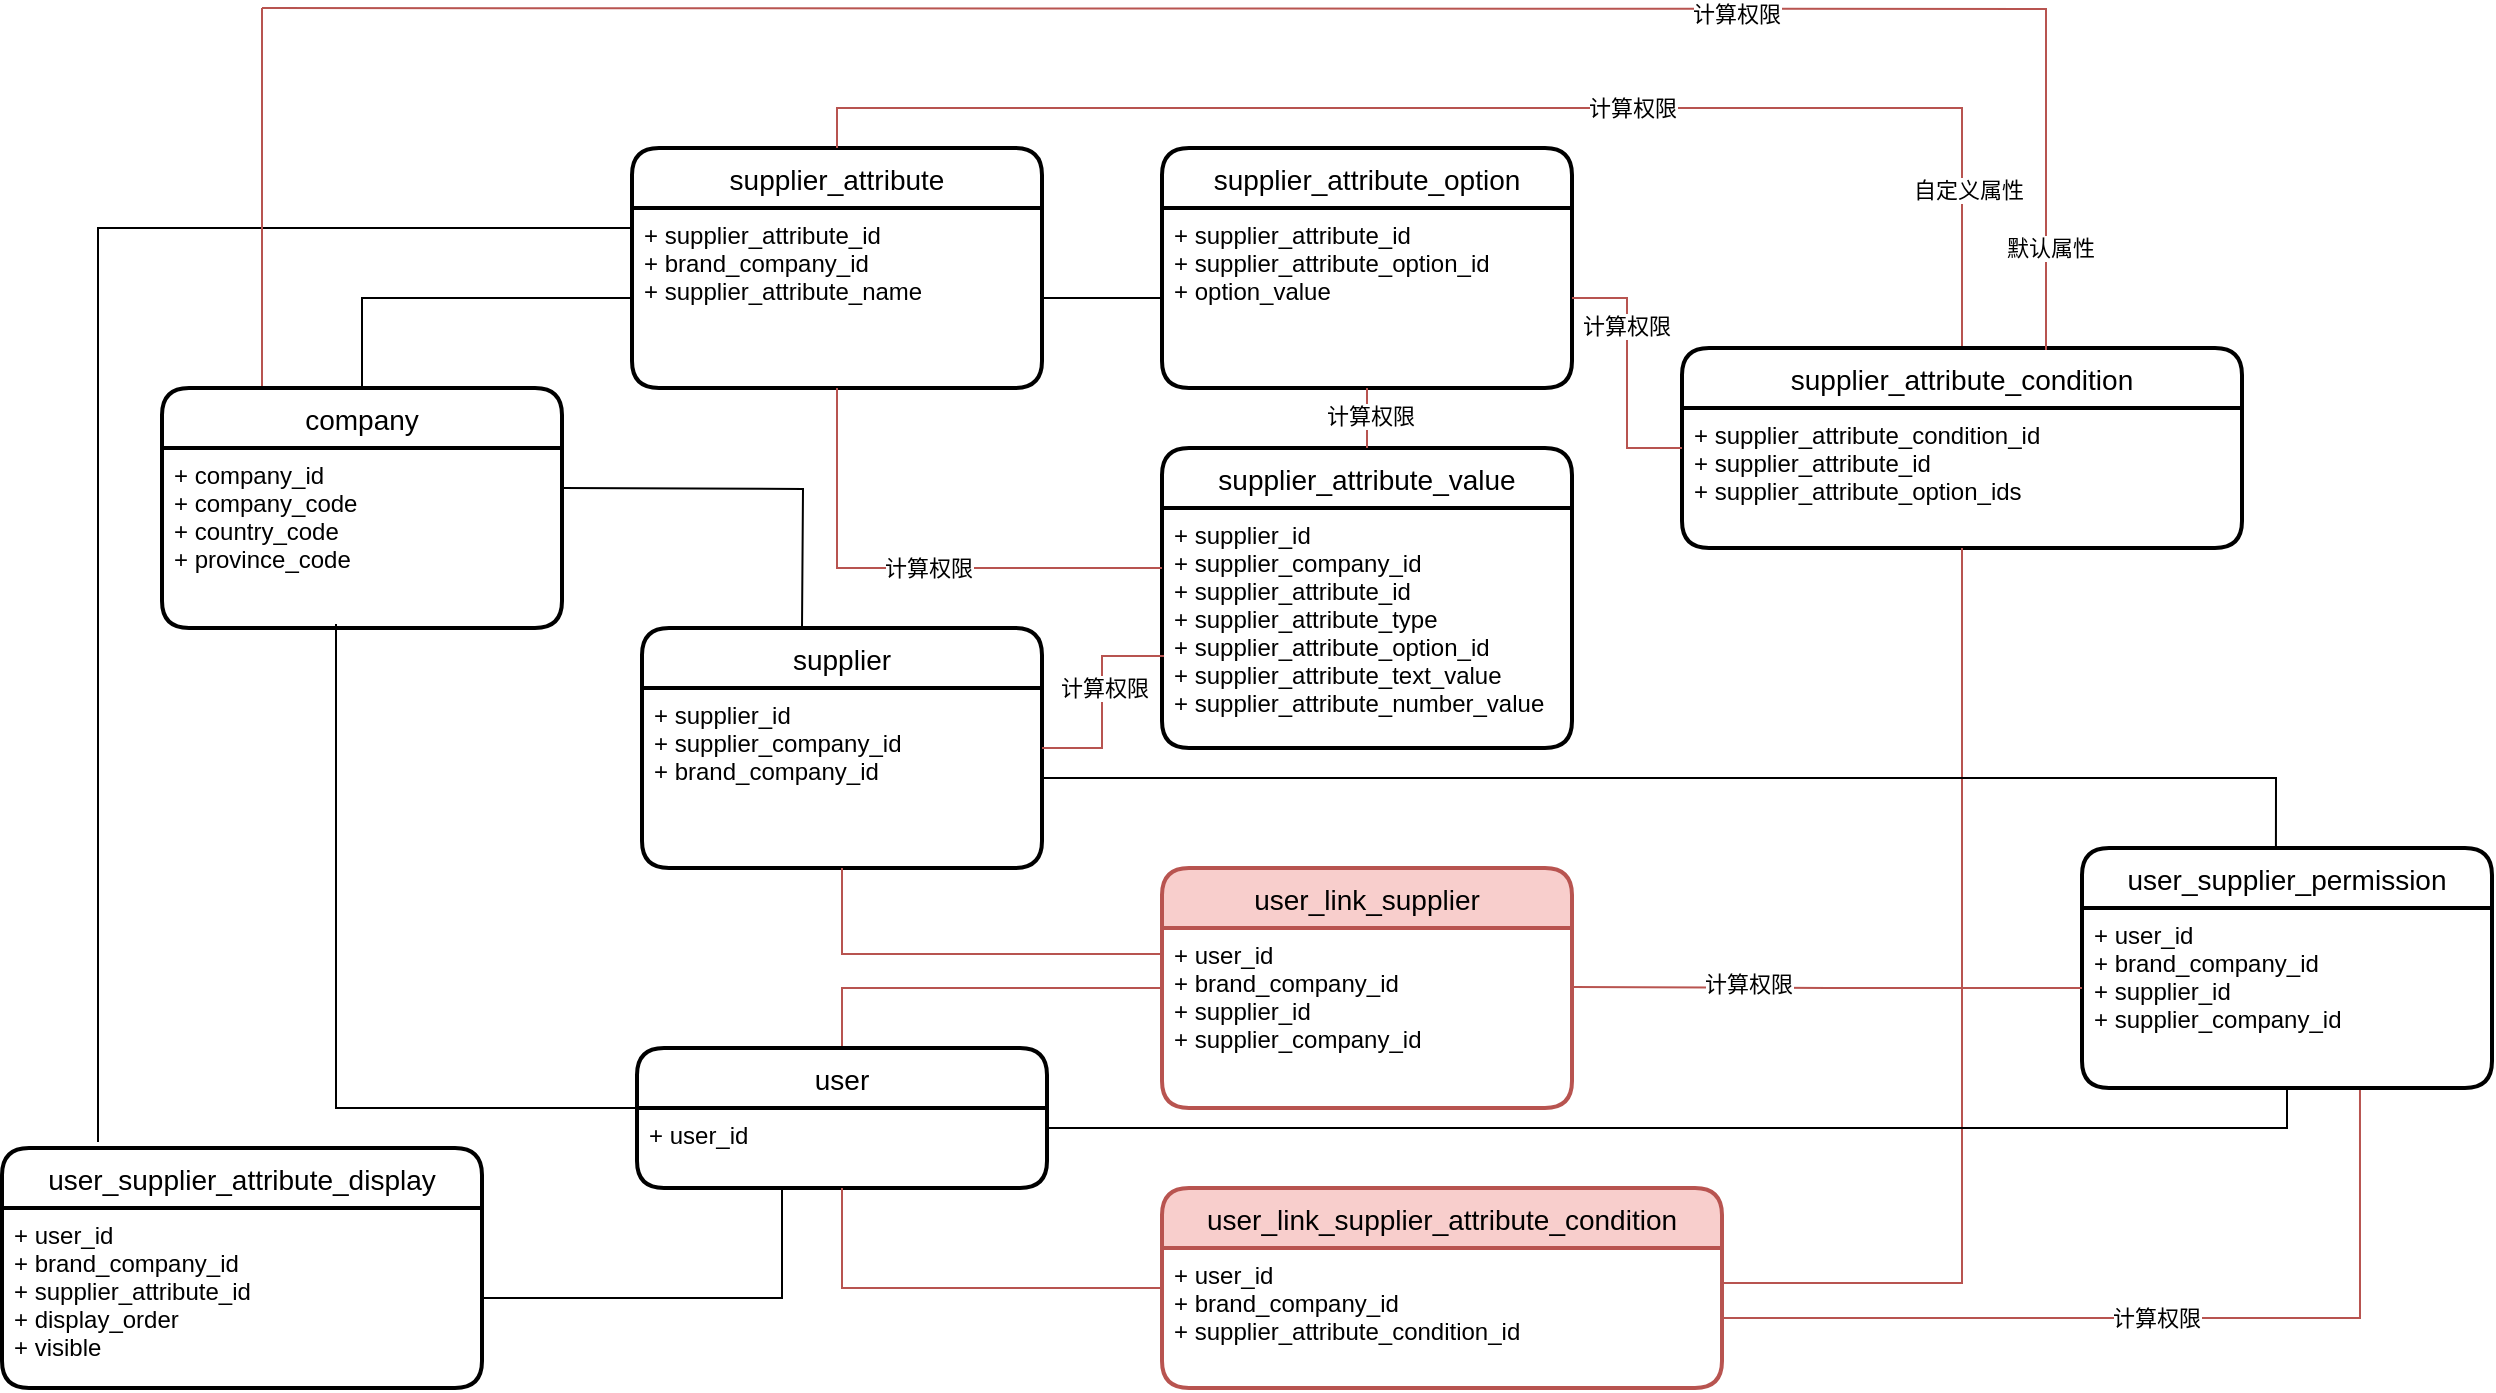 <mxfile version="22.1.16" type="github">
  <diagram name="第 1 页" id="CWyH6xY-v2KKDvgUtTO-">
    <mxGraphModel dx="1434" dy="795" grid="1" gridSize="10" guides="1" tooltips="1" connect="1" arrows="1" fold="1" page="1" pageScale="1" pageWidth="1654" pageHeight="1169" math="0" shadow="0">
      <root>
        <mxCell id="0" />
        <mxCell id="1" parent="0" />
        <mxCell id="1cqPpQkyFcQRwbrAZVpe-1" value="supplier" style="swimlane;childLayout=stackLayout;horizontal=1;startSize=30;horizontalStack=0;rounded=1;fontSize=14;fontStyle=0;strokeWidth=2;resizeParent=0;resizeLast=1;shadow=0;dashed=0;align=center;" vertex="1" parent="1">
          <mxGeometry x="490" y="560" width="200" height="120" as="geometry" />
        </mxCell>
        <mxCell id="1cqPpQkyFcQRwbrAZVpe-2" value="+ supplier_id &#xa;+ supplier_company_id&#xa;+ brand_company_id&#xa;" style="align=left;strokeColor=none;fillColor=none;spacingLeft=4;fontSize=12;verticalAlign=top;resizable=0;rotatable=0;part=1;" vertex="1" parent="1cqPpQkyFcQRwbrAZVpe-1">
          <mxGeometry y="30" width="200" height="90" as="geometry" />
        </mxCell>
        <mxCell id="1cqPpQkyFcQRwbrAZVpe-59" style="edgeStyle=orthogonalEdgeStyle;rounded=0;orthogonalLoop=1;jettySize=auto;html=1;entryX=0.2;entryY=-0.025;entryDx=0;entryDy=0;entryPerimeter=0;endArrow=none;" edge="1" parent="1" source="1cqPpQkyFcQRwbrAZVpe-3" target="1cqPpQkyFcQRwbrAZVpe-27">
          <mxGeometry relative="1" as="geometry">
            <mxPoint x="230" y="760" as="targetPoint" />
            <Array as="points">
              <mxPoint x="218" y="360" />
            </Array>
          </mxGeometry>
        </mxCell>
        <mxCell id="1cqPpQkyFcQRwbrAZVpe-3" value="supplier_attribute" style="swimlane;childLayout=stackLayout;horizontal=1;startSize=30;horizontalStack=0;rounded=1;fontSize=14;fontStyle=0;strokeWidth=2;resizeParent=0;resizeLast=1;shadow=0;dashed=0;align=center;" vertex="1" parent="1">
          <mxGeometry x="485" y="320" width="205" height="120" as="geometry" />
        </mxCell>
        <mxCell id="1cqPpQkyFcQRwbrAZVpe-4" value="+ supplier_attribute_id&#xa;+ brand_company_id&#xa;+ supplier_attribute_name&#xa;&#xa;" style="align=left;strokeColor=none;fillColor=none;spacingLeft=4;fontSize=12;verticalAlign=top;resizable=0;rotatable=0;part=1;" vertex="1" parent="1cqPpQkyFcQRwbrAZVpe-3">
          <mxGeometry y="30" width="205" height="90" as="geometry" />
        </mxCell>
        <mxCell id="1cqPpQkyFcQRwbrAZVpe-5" value="supplier_attribute_option" style="swimlane;childLayout=stackLayout;horizontal=1;startSize=30;horizontalStack=0;rounded=1;fontSize=14;fontStyle=0;strokeWidth=2;resizeParent=0;resizeLast=1;shadow=0;dashed=0;align=center;" vertex="1" parent="1">
          <mxGeometry x="750" y="320" width="205" height="120" as="geometry" />
        </mxCell>
        <mxCell id="1cqPpQkyFcQRwbrAZVpe-6" value="+ supplier_attribute_id&#xa;+ supplier_attribute_option_id&#xa;+ option_value&#xa;&#xa;" style="align=left;strokeColor=none;fillColor=none;spacingLeft=4;fontSize=12;verticalAlign=top;resizable=0;rotatable=0;part=1;" vertex="1" parent="1cqPpQkyFcQRwbrAZVpe-5">
          <mxGeometry y="30" width="205" height="90" as="geometry" />
        </mxCell>
        <mxCell id="1cqPpQkyFcQRwbrAZVpe-7" value="supplier_attribute_value" style="swimlane;childLayout=stackLayout;horizontal=1;startSize=30;horizontalStack=0;rounded=1;fontSize=14;fontStyle=0;strokeWidth=2;resizeParent=0;resizeLast=1;shadow=0;dashed=0;align=center;" vertex="1" parent="1">
          <mxGeometry x="750" y="470" width="205" height="150" as="geometry" />
        </mxCell>
        <mxCell id="1cqPpQkyFcQRwbrAZVpe-8" value="+ supplier_id &#xa;+ supplier_company_id&#xa;+ supplier_attribute_id&#xa;+ supplier_attribute_type&#xa;+ supplier_attribute_option_id&#xa;+ supplier_attribute_text_value&#xa;+ supplier_attribute_number_value&#xa;" style="align=left;strokeColor=none;fillColor=none;spacingLeft=4;fontSize=12;verticalAlign=top;resizable=0;rotatable=0;part=1;" vertex="1" parent="1cqPpQkyFcQRwbrAZVpe-7">
          <mxGeometry y="30" width="205" height="120" as="geometry" />
        </mxCell>
        <mxCell id="1cqPpQkyFcQRwbrAZVpe-10" style="rounded=0;orthogonalLoop=1;jettySize=auto;html=1;exitX=0.5;exitY=1;exitDx=0;exitDy=0;entryX=0;entryY=0.142;entryDx=0;entryDy=0;entryPerimeter=0;strokeColor=none;edgeStyle=orthogonalEdgeStyle;" edge="1" parent="1" source="1cqPpQkyFcQRwbrAZVpe-2" target="1cqPpQkyFcQRwbrAZVpe-8">
          <mxGeometry relative="1" as="geometry" />
        </mxCell>
        <mxCell id="1cqPpQkyFcQRwbrAZVpe-75" style="edgeStyle=orthogonalEdgeStyle;rounded=0;orthogonalLoop=1;jettySize=auto;html=1;exitX=0.5;exitY=0;exitDx=0;exitDy=0;entryX=0;entryY=0.5;entryDx=0;entryDy=0;endArrow=none;fillColor=#f8cecc;strokeColor=#b85450;" edge="1" parent="1" source="1cqPpQkyFcQRwbrAZVpe-20" target="1cqPpQkyFcQRwbrAZVpe-22">
          <mxGeometry relative="1" as="geometry" />
        </mxCell>
        <mxCell id="1cqPpQkyFcQRwbrAZVpe-20" value="user" style="swimlane;childLayout=stackLayout;horizontal=1;startSize=30;horizontalStack=0;rounded=1;fontSize=14;fontStyle=0;strokeWidth=2;resizeParent=0;resizeLast=1;shadow=0;dashed=0;align=center;" vertex="1" parent="1">
          <mxGeometry x="487.5" y="770" width="205" height="70" as="geometry" />
        </mxCell>
        <mxCell id="1cqPpQkyFcQRwbrAZVpe-21" value="+ user_id&#xa;" style="align=left;strokeColor=none;fillColor=none;spacingLeft=4;fontSize=12;verticalAlign=top;resizable=0;rotatable=0;part=1;" vertex="1" parent="1cqPpQkyFcQRwbrAZVpe-20">
          <mxGeometry y="30" width="205" height="40" as="geometry" />
        </mxCell>
        <mxCell id="1cqPpQkyFcQRwbrAZVpe-22" value="user_link_supplier" style="swimlane;childLayout=stackLayout;horizontal=1;startSize=30;horizontalStack=0;rounded=1;fontSize=14;fontStyle=0;strokeWidth=2;resizeParent=0;resizeLast=1;shadow=0;dashed=0;align=center;fillColor=#f8cecc;strokeColor=#b85450;" vertex="1" parent="1">
          <mxGeometry x="750" y="680" width="205" height="120" as="geometry" />
        </mxCell>
        <mxCell id="1cqPpQkyFcQRwbrAZVpe-23" value="+ user_id&#xa;+ brand_company_id &#xa;+ supplier_id &#xa;+ supplier_company_id&#xa;" style="align=left;strokeColor=none;fillColor=none;spacingLeft=4;fontSize=12;verticalAlign=top;resizable=0;rotatable=0;part=1;" vertex="1" parent="1cqPpQkyFcQRwbrAZVpe-22">
          <mxGeometry y="30" width="205" height="90" as="geometry" />
        </mxCell>
        <mxCell id="1cqPpQkyFcQRwbrAZVpe-24" value="user_supplier_permission" style="swimlane;childLayout=stackLayout;horizontal=1;startSize=30;horizontalStack=0;rounded=1;fontSize=14;fontStyle=0;strokeWidth=2;resizeParent=0;resizeLast=1;shadow=0;dashed=0;align=center;" vertex="1" parent="1">
          <mxGeometry x="1210" y="670" width="205" height="120" as="geometry" />
        </mxCell>
        <mxCell id="1cqPpQkyFcQRwbrAZVpe-25" value="+ user_id&#xa;+ brand_company_id &#xa;+ supplier_id &#xa;+ supplier_company_id&#xa;" style="align=left;strokeColor=none;fillColor=none;spacingLeft=4;fontSize=12;verticalAlign=top;resizable=0;rotatable=0;part=1;" vertex="1" parent="1cqPpQkyFcQRwbrAZVpe-24">
          <mxGeometry y="30" width="205" height="90" as="geometry" />
        </mxCell>
        <mxCell id="1cqPpQkyFcQRwbrAZVpe-27" value="user_supplier_attribute_display" style="swimlane;childLayout=stackLayout;horizontal=1;startSize=30;horizontalStack=0;rounded=1;fontSize=14;fontStyle=0;strokeWidth=2;resizeParent=0;resizeLast=1;shadow=0;dashed=0;align=center;" vertex="1" parent="1">
          <mxGeometry x="170" y="820" width="240" height="120" as="geometry" />
        </mxCell>
        <mxCell id="1cqPpQkyFcQRwbrAZVpe-28" value="+ user_id&#xa;+ brand_company_id &#xa;+ supplier_attribute_id &#xa;+ display_order&#xa;+ visible&#xa;" style="align=left;strokeColor=none;fillColor=none;spacingLeft=4;fontSize=12;verticalAlign=top;resizable=0;rotatable=0;part=1;" vertex="1" parent="1cqPpQkyFcQRwbrAZVpe-27">
          <mxGeometry y="30" width="240" height="90" as="geometry" />
        </mxCell>
        <mxCell id="1cqPpQkyFcQRwbrAZVpe-29" value="user_link_supplier_attribute_condition" style="swimlane;childLayout=stackLayout;horizontal=1;startSize=30;horizontalStack=0;rounded=1;fontSize=14;fontStyle=0;strokeWidth=2;resizeParent=0;resizeLast=1;shadow=0;dashed=0;align=center;fillColor=#f8cecc;strokeColor=#b85450;" vertex="1" parent="1">
          <mxGeometry x="750" y="840" width="280" height="100" as="geometry" />
        </mxCell>
        <mxCell id="1cqPpQkyFcQRwbrAZVpe-30" value="+ user_id&#xa;+ brand_company_id &#xa;+ supplier_attribute_condition_id&#xa;" style="align=left;strokeColor=none;fillColor=none;spacingLeft=4;fontSize=12;verticalAlign=top;resizable=0;rotatable=0;part=1;" vertex="1" parent="1cqPpQkyFcQRwbrAZVpe-29">
          <mxGeometry y="30" width="280" height="70" as="geometry" />
        </mxCell>
        <mxCell id="1cqPpQkyFcQRwbrAZVpe-78" style="edgeStyle=orthogonalEdgeStyle;rounded=0;orthogonalLoop=1;jettySize=auto;html=1;exitX=0.5;exitY=0;exitDx=0;exitDy=0;entryX=0.5;entryY=0;entryDx=0;entryDy=0;endArrow=none;fillColor=#f8cecc;strokeColor=#b85450;" edge="1" parent="1" source="1cqPpQkyFcQRwbrAZVpe-31" target="1cqPpQkyFcQRwbrAZVpe-3">
          <mxGeometry relative="1" as="geometry" />
        </mxCell>
        <mxCell id="1cqPpQkyFcQRwbrAZVpe-88" value="计算权限" style="edgeLabel;html=1;align=center;verticalAlign=middle;resizable=0;points=[];" vertex="1" connectable="0" parent="1cqPpQkyFcQRwbrAZVpe-78">
          <mxGeometry x="-0.189" relative="1" as="geometry">
            <mxPoint as="offset" />
          </mxGeometry>
        </mxCell>
        <mxCell id="1cqPpQkyFcQRwbrAZVpe-99" value="自定义属性" style="edgeLabel;html=1;align=center;verticalAlign=middle;resizable=0;points=[];" vertex="1" connectable="0" parent="1cqPpQkyFcQRwbrAZVpe-78">
          <mxGeometry x="-0.775" y="-3" relative="1" as="geometry">
            <mxPoint as="offset" />
          </mxGeometry>
        </mxCell>
        <mxCell id="1cqPpQkyFcQRwbrAZVpe-31" value="supplier_attribute_condition" style="swimlane;childLayout=stackLayout;horizontal=1;startSize=30;horizontalStack=0;rounded=1;fontSize=14;fontStyle=0;strokeWidth=2;resizeParent=0;resizeLast=1;shadow=0;dashed=0;align=center;" vertex="1" parent="1">
          <mxGeometry x="1010" y="420" width="280" height="100" as="geometry" />
        </mxCell>
        <mxCell id="1cqPpQkyFcQRwbrAZVpe-32" value="+ supplier_attribute_condition_id&#xa;+ supplier_attribute_id &#xa;+ supplier_attribute_option_ids&#xa;" style="align=left;strokeColor=none;fillColor=none;spacingLeft=4;fontSize=12;verticalAlign=top;resizable=0;rotatable=0;part=1;" vertex="1" parent="1cqPpQkyFcQRwbrAZVpe-31">
          <mxGeometry y="30" width="280" height="70" as="geometry" />
        </mxCell>
        <mxCell id="1cqPpQkyFcQRwbrAZVpe-66" style="edgeStyle=orthogonalEdgeStyle;rounded=0;orthogonalLoop=1;jettySize=auto;html=1;exitX=0.5;exitY=0;exitDx=0;exitDy=0;endArrow=none;" edge="1" parent="1" source="1cqPpQkyFcQRwbrAZVpe-33" target="1cqPpQkyFcQRwbrAZVpe-4">
          <mxGeometry relative="1" as="geometry" />
        </mxCell>
        <mxCell id="1cqPpQkyFcQRwbrAZVpe-96" style="edgeStyle=orthogonalEdgeStyle;rounded=0;orthogonalLoop=1;jettySize=auto;html=1;exitX=0.25;exitY=0;exitDx=0;exitDy=0;endArrow=none;strokeColor=#b85450;fillColor=#f8cecc;" edge="1" parent="1" source="1cqPpQkyFcQRwbrAZVpe-33">
          <mxGeometry relative="1" as="geometry">
            <mxPoint x="300" y="250" as="targetPoint" />
          </mxGeometry>
        </mxCell>
        <mxCell id="1cqPpQkyFcQRwbrAZVpe-33" value="company" style="swimlane;childLayout=stackLayout;horizontal=1;startSize=30;horizontalStack=0;rounded=1;fontSize=14;fontStyle=0;strokeWidth=2;resizeParent=0;resizeLast=1;shadow=0;dashed=0;align=center;" vertex="1" parent="1">
          <mxGeometry x="250" y="440" width="200" height="120" as="geometry" />
        </mxCell>
        <mxCell id="1cqPpQkyFcQRwbrAZVpe-34" value="+ company_id&#xa;+ company_code &#xa;+ country_code&#xa;+ province_code &#xa;" style="align=left;strokeColor=none;fillColor=none;spacingLeft=4;fontSize=12;verticalAlign=top;resizable=0;rotatable=0;part=1;" vertex="1" parent="1cqPpQkyFcQRwbrAZVpe-33">
          <mxGeometry y="30" width="200" height="90" as="geometry" />
        </mxCell>
        <mxCell id="1cqPpQkyFcQRwbrAZVpe-64" style="edgeStyle=orthogonalEdgeStyle;rounded=0;orthogonalLoop=1;jettySize=auto;html=1;exitX=0;exitY=0;exitDx=0;exitDy=0;entryX=0.435;entryY=0.978;entryDx=0;entryDy=0;entryPerimeter=0;endArrow=none;" edge="1" parent="1" source="1cqPpQkyFcQRwbrAZVpe-21" target="1cqPpQkyFcQRwbrAZVpe-34">
          <mxGeometry relative="1" as="geometry">
            <Array as="points">
              <mxPoint x="337" y="800" />
            </Array>
          </mxGeometry>
        </mxCell>
        <mxCell id="1cqPpQkyFcQRwbrAZVpe-67" style="edgeStyle=orthogonalEdgeStyle;rounded=0;orthogonalLoop=1;jettySize=auto;html=1;entryX=0.5;entryY=0;entryDx=0;entryDy=0;endArrow=none;" edge="1" parent="1">
          <mxGeometry relative="1" as="geometry">
            <mxPoint x="450" y="490" as="sourcePoint" />
            <mxPoint x="570" y="560" as="targetPoint" />
          </mxGeometry>
        </mxCell>
        <mxCell id="1cqPpQkyFcQRwbrAZVpe-68" style="edgeStyle=orthogonalEdgeStyle;rounded=0;orthogonalLoop=1;jettySize=auto;html=1;exitX=1;exitY=0.5;exitDx=0;exitDy=0;entryX=0;entryY=0.5;entryDx=0;entryDy=0;endArrow=none;" edge="1" parent="1" source="1cqPpQkyFcQRwbrAZVpe-4" target="1cqPpQkyFcQRwbrAZVpe-6">
          <mxGeometry relative="1" as="geometry" />
        </mxCell>
        <mxCell id="1cqPpQkyFcQRwbrAZVpe-69" style="edgeStyle=orthogonalEdgeStyle;rounded=0;orthogonalLoop=1;jettySize=auto;html=1;exitX=0.5;exitY=1;exitDx=0;exitDy=0;entryX=0.5;entryY=0;entryDx=0;entryDy=0;endArrow=none;fillColor=#f8cecc;strokeColor=#b85450;" edge="1" parent="1" source="1cqPpQkyFcQRwbrAZVpe-6" target="1cqPpQkyFcQRwbrAZVpe-7">
          <mxGeometry relative="1" as="geometry" />
        </mxCell>
        <mxCell id="1cqPpQkyFcQRwbrAZVpe-90" value="计算权限" style="edgeLabel;html=1;align=center;verticalAlign=middle;resizable=0;points=[];" vertex="1" connectable="0" parent="1cqPpQkyFcQRwbrAZVpe-69">
          <mxGeometry x="-0.067" y="1" relative="1" as="geometry">
            <mxPoint as="offset" />
          </mxGeometry>
        </mxCell>
        <mxCell id="1cqPpQkyFcQRwbrAZVpe-71" style="edgeStyle=orthogonalEdgeStyle;rounded=0;orthogonalLoop=1;jettySize=auto;html=1;entryX=0.005;entryY=0.617;entryDx=0;entryDy=0;entryPerimeter=0;endArrow=none;fillColor=#f8cecc;strokeColor=#b85450;" edge="1" parent="1" source="1cqPpQkyFcQRwbrAZVpe-1" target="1cqPpQkyFcQRwbrAZVpe-8">
          <mxGeometry relative="1" as="geometry" />
        </mxCell>
        <mxCell id="1cqPpQkyFcQRwbrAZVpe-100" value="计算权限" style="edgeLabel;html=1;align=center;verticalAlign=middle;resizable=0;points=[];" vertex="1" connectable="0" parent="1cqPpQkyFcQRwbrAZVpe-71">
          <mxGeometry x="0.121" y="-1" relative="1" as="geometry">
            <mxPoint as="offset" />
          </mxGeometry>
        </mxCell>
        <mxCell id="1cqPpQkyFcQRwbrAZVpe-72" style="edgeStyle=orthogonalEdgeStyle;rounded=0;orthogonalLoop=1;jettySize=auto;html=1;exitX=0.5;exitY=1;exitDx=0;exitDy=0;entryX=0;entryY=0.25;entryDx=0;entryDy=0;endArrow=none;fillColor=#f8cecc;strokeColor=#b85450;" edge="1" parent="1" source="1cqPpQkyFcQRwbrAZVpe-4" target="1cqPpQkyFcQRwbrAZVpe-8">
          <mxGeometry relative="1" as="geometry" />
        </mxCell>
        <mxCell id="1cqPpQkyFcQRwbrAZVpe-91" value="计算权限" style="edgeLabel;html=1;align=center;verticalAlign=middle;resizable=0;points=[];" vertex="1" connectable="0" parent="1cqPpQkyFcQRwbrAZVpe-72">
          <mxGeometry x="0.073" relative="1" as="geometry">
            <mxPoint as="offset" />
          </mxGeometry>
        </mxCell>
        <mxCell id="1cqPpQkyFcQRwbrAZVpe-73" style="edgeStyle=orthogonalEdgeStyle;rounded=0;orthogonalLoop=1;jettySize=auto;html=1;entryX=1;entryY=0.5;entryDx=0;entryDy=0;endArrow=none;" edge="1" parent="1" source="1cqPpQkyFcQRwbrAZVpe-21" target="1cqPpQkyFcQRwbrAZVpe-28">
          <mxGeometry relative="1" as="geometry">
            <Array as="points">
              <mxPoint x="560" y="895" />
            </Array>
          </mxGeometry>
        </mxCell>
        <mxCell id="1cqPpQkyFcQRwbrAZVpe-74" style="edgeStyle=orthogonalEdgeStyle;rounded=0;orthogonalLoop=1;jettySize=auto;html=1;exitX=0.5;exitY=1;exitDx=0;exitDy=0;entryX=0;entryY=0.5;entryDx=0;entryDy=0;endArrow=none;fillColor=#f8cecc;strokeColor=#b85450;" edge="1" parent="1" source="1cqPpQkyFcQRwbrAZVpe-21" target="1cqPpQkyFcQRwbrAZVpe-30">
          <mxGeometry relative="1" as="geometry">
            <Array as="points">
              <mxPoint x="590" y="890" />
              <mxPoint x="750" y="890" />
            </Array>
          </mxGeometry>
        </mxCell>
        <mxCell id="1cqPpQkyFcQRwbrAZVpe-76" style="edgeStyle=orthogonalEdgeStyle;rounded=0;orthogonalLoop=1;jettySize=auto;html=1;exitX=0.5;exitY=1;exitDx=0;exitDy=0;entryX=0;entryY=0.144;entryDx=0;entryDy=0;entryPerimeter=0;endArrow=none;fillColor=#f8cecc;strokeColor=#b85450;" edge="1" parent="1" source="1cqPpQkyFcQRwbrAZVpe-2" target="1cqPpQkyFcQRwbrAZVpe-23">
          <mxGeometry relative="1" as="geometry" />
        </mxCell>
        <mxCell id="1cqPpQkyFcQRwbrAZVpe-80" style="edgeStyle=orthogonalEdgeStyle;rounded=0;orthogonalLoop=1;jettySize=auto;html=1;entryX=0;entryY=0.5;entryDx=0;entryDy=0;endArrow=none;fillColor=#f8cecc;strokeColor=#b85450;" edge="1" parent="1" source="1cqPpQkyFcQRwbrAZVpe-6" target="1cqPpQkyFcQRwbrAZVpe-31">
          <mxGeometry relative="1" as="geometry" />
        </mxCell>
        <mxCell id="1cqPpQkyFcQRwbrAZVpe-89" value="计算权限" style="edgeLabel;html=1;align=center;verticalAlign=middle;resizable=0;points=[];" vertex="1" connectable="0" parent="1cqPpQkyFcQRwbrAZVpe-80">
          <mxGeometry x="-0.361" y="-1" relative="1" as="geometry">
            <mxPoint as="offset" />
          </mxGeometry>
        </mxCell>
        <mxCell id="1cqPpQkyFcQRwbrAZVpe-81" style="edgeStyle=orthogonalEdgeStyle;rounded=0;orthogonalLoop=1;jettySize=auto;html=1;exitX=0.5;exitY=1;exitDx=0;exitDy=0;entryX=1;entryY=0.25;entryDx=0;entryDy=0;endArrow=none;fillColor=#f8cecc;strokeColor=#b85450;" edge="1" parent="1" source="1cqPpQkyFcQRwbrAZVpe-32" target="1cqPpQkyFcQRwbrAZVpe-30">
          <mxGeometry relative="1" as="geometry">
            <Array as="points">
              <mxPoint x="1150" y="888" />
            </Array>
          </mxGeometry>
        </mxCell>
        <mxCell id="1cqPpQkyFcQRwbrAZVpe-83" style="edgeStyle=orthogonalEdgeStyle;rounded=0;orthogonalLoop=1;jettySize=auto;html=1;exitX=1;exitY=0.5;exitDx=0;exitDy=0;entryX=0.473;entryY=-0.008;entryDx=0;entryDy=0;entryPerimeter=0;endArrow=none;" edge="1" parent="1" source="1cqPpQkyFcQRwbrAZVpe-2" target="1cqPpQkyFcQRwbrAZVpe-24">
          <mxGeometry relative="1" as="geometry" />
        </mxCell>
        <mxCell id="1cqPpQkyFcQRwbrAZVpe-84" style="edgeStyle=orthogonalEdgeStyle;rounded=0;orthogonalLoop=1;jettySize=auto;html=1;exitX=1;exitY=0.25;exitDx=0;exitDy=0;entryX=0.5;entryY=1;entryDx=0;entryDy=0;endArrow=none;" edge="1" parent="1" source="1cqPpQkyFcQRwbrAZVpe-21" target="1cqPpQkyFcQRwbrAZVpe-25">
          <mxGeometry relative="1" as="geometry" />
        </mxCell>
        <mxCell id="1cqPpQkyFcQRwbrAZVpe-86" style="edgeStyle=orthogonalEdgeStyle;rounded=0;orthogonalLoop=1;jettySize=auto;html=1;exitX=1;exitY=0.25;exitDx=0;exitDy=0;endArrow=none;strokeColor=#b85450;fillColor=#f8cecc;" edge="1" parent="1">
          <mxGeometry relative="1" as="geometry">
            <mxPoint x="955" y="739.5" as="sourcePoint" />
            <mxPoint x="1210" y="740" as="targetPoint" />
          </mxGeometry>
        </mxCell>
        <mxCell id="1cqPpQkyFcQRwbrAZVpe-87" value="计算权限" style="edgeLabel;html=1;align=center;verticalAlign=middle;resizable=0;points=[];" vertex="1" connectable="0" parent="1cqPpQkyFcQRwbrAZVpe-86">
          <mxGeometry x="-0.174" y="1" relative="1" as="geometry">
            <mxPoint x="-18" y="-1" as="offset" />
          </mxGeometry>
        </mxCell>
        <mxCell id="1cqPpQkyFcQRwbrAZVpe-95" style="edgeStyle=orthogonalEdgeStyle;rounded=0;orthogonalLoop=1;jettySize=auto;html=1;entryX=0.65;entryY=0.01;entryDx=0;entryDy=0;entryPerimeter=0;endArrow=none;strokeColor=#b85450;fillColor=#f8cecc;" edge="1" parent="1" target="1cqPpQkyFcQRwbrAZVpe-31">
          <mxGeometry relative="1" as="geometry">
            <mxPoint x="300" y="250" as="sourcePoint" />
            <mxPoint x="1190.88" y="230" as="targetPoint" />
          </mxGeometry>
        </mxCell>
        <mxCell id="1cqPpQkyFcQRwbrAZVpe-97" value="计算权限" style="edgeLabel;html=1;align=center;verticalAlign=middle;resizable=0;points=[];" vertex="1" connectable="0" parent="1cqPpQkyFcQRwbrAZVpe-95">
          <mxGeometry x="0.387" y="-2" relative="1" as="geometry">
            <mxPoint as="offset" />
          </mxGeometry>
        </mxCell>
        <mxCell id="1cqPpQkyFcQRwbrAZVpe-98" value="默认属性" style="edgeLabel;html=1;align=center;verticalAlign=middle;resizable=0;points=[];" vertex="1" connectable="0" parent="1cqPpQkyFcQRwbrAZVpe-95">
          <mxGeometry x="0.902" y="2" relative="1" as="geometry">
            <mxPoint y="1" as="offset" />
          </mxGeometry>
        </mxCell>
        <mxCell id="1cqPpQkyFcQRwbrAZVpe-101" value="计算权限" style="edgeStyle=orthogonalEdgeStyle;rounded=0;orthogonalLoop=1;jettySize=auto;html=1;exitX=1;exitY=0.5;exitDx=0;exitDy=0;entryX=0.678;entryY=1.011;entryDx=0;entryDy=0;entryPerimeter=0;endArrow=none;strokeColor=#b85450;fillColor=#f8cecc;" edge="1" parent="1" source="1cqPpQkyFcQRwbrAZVpe-30" target="1cqPpQkyFcQRwbrAZVpe-25">
          <mxGeometry relative="1" as="geometry" />
        </mxCell>
      </root>
    </mxGraphModel>
  </diagram>
</mxfile>
